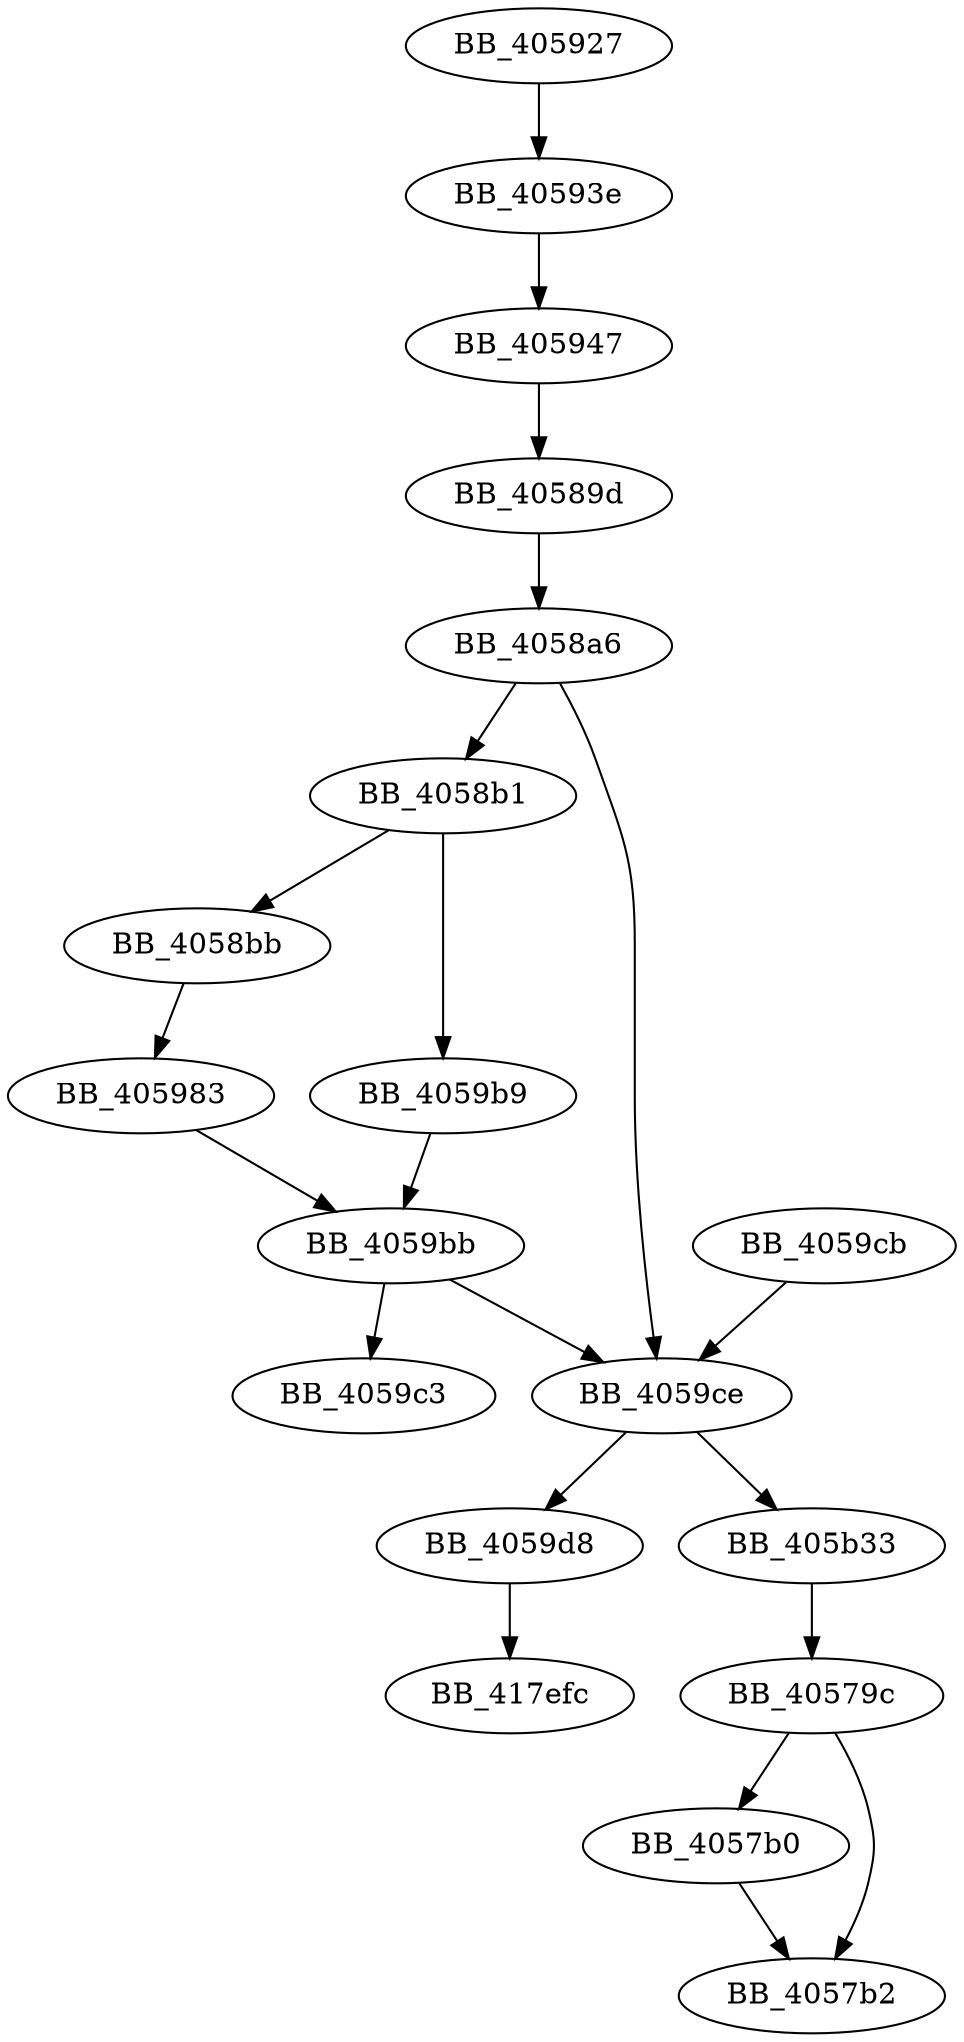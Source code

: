 DiGraph sub_405927{
BB_40579c->BB_4057b0
BB_40579c->BB_4057b2
BB_4057b0->BB_4057b2
BB_40589d->BB_4058a6
BB_4058a6->BB_4058b1
BB_4058a6->BB_4059ce
BB_4058b1->BB_4058bb
BB_4058b1->BB_4059b9
BB_4058bb->BB_405983
BB_405927->BB_40593e
BB_40593e->BB_405947
BB_405947->BB_40589d
BB_405983->BB_4059bb
BB_4059b9->BB_4059bb
BB_4059bb->BB_4059c3
BB_4059bb->BB_4059ce
BB_4059cb->BB_4059ce
BB_4059ce->BB_4059d8
BB_4059ce->BB_405b33
BB_4059d8->BB_417efc
BB_405b33->BB_40579c
}
